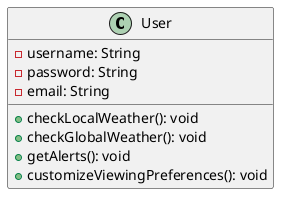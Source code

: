 @startuml
class User {
  - username: String
  - password: String
  - email: String
  + checkLocalWeather(): void
  + checkGlobalWeather(): void
  + getAlerts(): void
  + customizeViewingPreferences(): void
}
@enduml